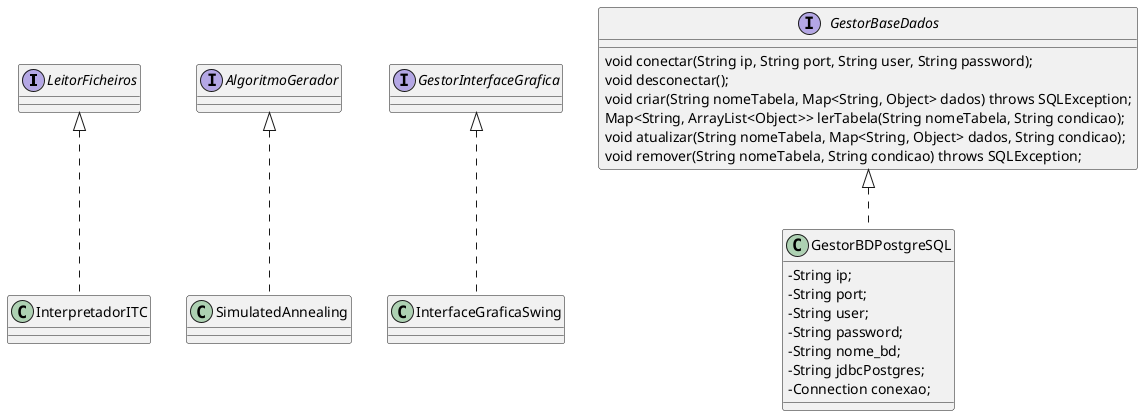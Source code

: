 @startuml
skinparam classAttributeIconSize 0

interface LeitorFicheiros{

}
interface AlgoritmoGerador{

}
interface GestorInterfaceGrafica{

}
interface GestorBaseDados {
    void conectar(String ip, String port, String user, String password);
    void desconectar();
    void criar(String nomeTabela, Map<String, Object> dados) throws SQLException;
    Map<String, ArrayList<Object>> lerTabela(String nomeTabela, String condicao);
    void atualizar(String nomeTabela, Map<String, Object> dados, String condicao);
    void remover(String nomeTabela, String condicao) throws SQLException;
}


class GestorBDPostgreSQL {
    -String ip;
    -String port;
    -String user;
    -String password;
    -String nome_bd;
    -String jdbcPostgres;
    -Connection conexao;
}
class InterfaceGraficaSwing{

}
class InterpretadorITC{

}
class SimulatedAnnealing{

}

LeitorFicheiros <|.. InterpretadorITC
AlgoritmoGerador <|.. SimulatedAnnealing
GestorInterfaceGrafica <|.. InterfaceGraficaSwing
GestorBaseDados <|.. GestorBDPostgreSQL
@enduml
